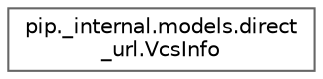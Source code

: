 digraph "Graphical Class Hierarchy"
{
 // LATEX_PDF_SIZE
  bgcolor="transparent";
  edge [fontname=Helvetica,fontsize=10,labelfontname=Helvetica,labelfontsize=10];
  node [fontname=Helvetica,fontsize=10,shape=box,height=0.2,width=0.4];
  rankdir="LR";
  Node0 [id="Node000000",label="pip._internal.models.direct\l_url.VcsInfo",height=0.2,width=0.4,color="grey40", fillcolor="white", style="filled",URL="$d9/d13/classpip_1_1__internal_1_1models_1_1direct__url_1_1VcsInfo.html",tooltip=" "];
}
